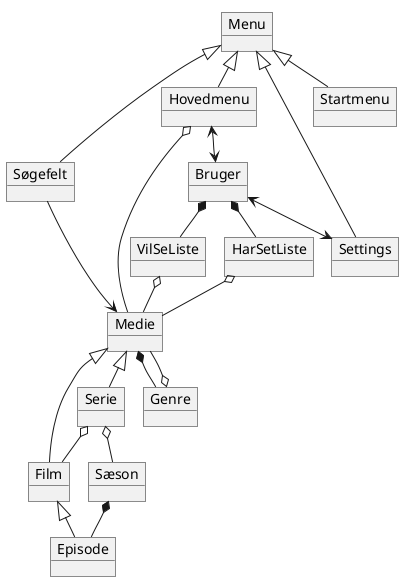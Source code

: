 @startuml
!pragma layout smetana
'https://plantuml.com/object-diagram
object Medie
object Film
object Serie
object Genre
object Menu
object Søgefelt
object Hovedmenu
object Bruger
object Startmenu
object Settings
object VilSeListe
object HarSetListe
object Sæson
object Episode


Medie <|-- Film
Medie <|-- Serie
Menu <|-- Hovedmenu
Menu <|-- Startmenu
Menu <|-- Settings
Menu <|-- Søgefelt
Medie *-- Genre
Genre o-- Medie
Hovedmenu o-- Medie
Bruger *-- HarSetListe
Bruger *-- VilSeListe
VilSeListe o-- Medie
HarSetListe o-- Medie
Bruger <--> Settings
Hovedmenu <--> Bruger
Søgefelt --> Medie
Serie o-- Film
Serie o-- Sæson
Sæson *-- Episode
Film <|-- Episode











@enduml


extends <|-- (is-a)
composition *-- (must-have)
Aggregation o-- (can-have)
Associering <--